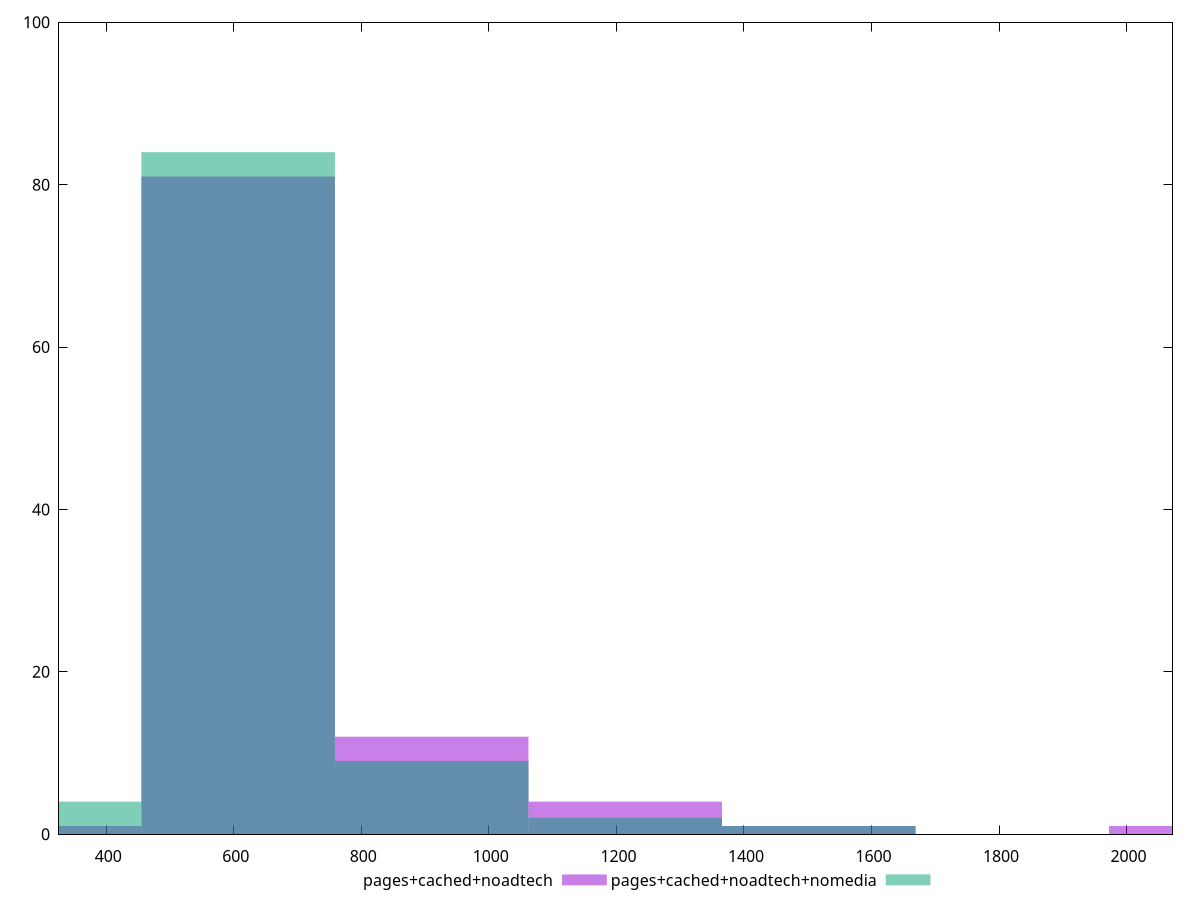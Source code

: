 reset

$pagesCachedNoadtech <<EOF
1213.862872344596 4
606.931436172298 81
910.397154258447 12
2124.260026603043 1
1517.3285904307452 1
303.465718086149 1
EOF

$pagesCachedNoadtechNomedia <<EOF
910.397154258447 9
606.931436172298 84
303.465718086149 4
1213.862872344596 2
1517.3285904307452 1
EOF

set key outside below
set boxwidth 303.465718086149
set xrange [326:2072]
set yrange [0:100]
set trange [0:100]
set style fill transparent solid 0.5 noborder
set terminal svg size 640, 500 enhanced background rgb 'white'
set output "report_00015_2021-02-09T16-11-33.973Z/render-blocking-resources/comparison/histogram/2_vs_3.svg"

plot $pagesCachedNoadtech title "pages+cached+noadtech" with boxes, \
     $pagesCachedNoadtechNomedia title "pages+cached+noadtech+nomedia" with boxes

reset
